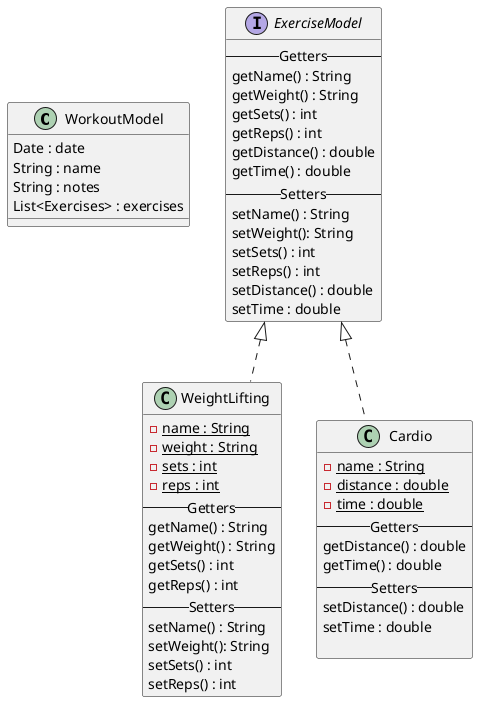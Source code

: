 @startuml
'https://plantuml.com/class-diagram
class WorkoutModel {
 Date : date
 String : name
 String : notes
 List<Exercises> : exercises
}

interface ExerciseModel {
--Getters--
getName() : String
getWeight() : String
getSets() : int
getReps() : int
getDistance() : double
getTime() : double
--Setters--
 setName() : String
 setWeight(): String
 setSets() : int
 setReps() : int
 setDistance() : double
 setTime : double
}

class WeightLifting implements ExerciseModel {
-{static} name : String
-{static} weight : String
-{static} sets : int
-{static} reps : int
--Getters--
getName() : String
getWeight() : String
getSets() : int
getReps() : int
--Setters--
setName() : String
setWeight(): String
setSets() : int
setReps() : int
}

class Cardio implements ExerciseModel {
-{static} name : String
-{static} distance : double
-{static} time : double
--Getters--
getDistance() : double
getTime() : double
--Setters--
setDistance() : double
setTime : double

}
@enduml